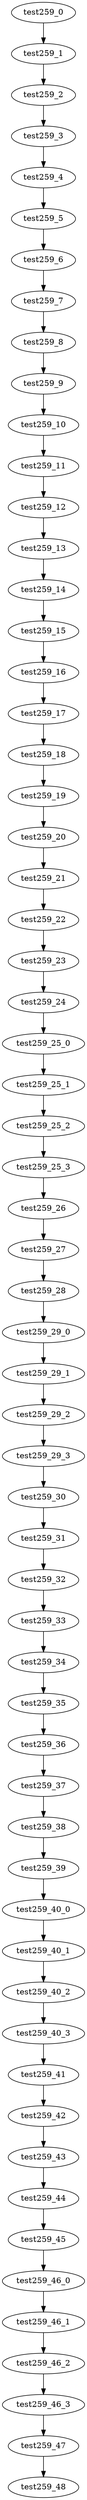 digraph G {
test259_0->test259_1;
test259_1->test259_2;
test259_2->test259_3;
test259_3->test259_4;
test259_4->test259_5;
test259_5->test259_6;
test259_6->test259_7;
test259_7->test259_8;
test259_8->test259_9;
test259_9->test259_10;
test259_10->test259_11;
test259_11->test259_12;
test259_12->test259_13;
test259_13->test259_14;
test259_14->test259_15;
test259_15->test259_16;
test259_16->test259_17;
test259_17->test259_18;
test259_18->test259_19;
test259_19->test259_20;
test259_20->test259_21;
test259_21->test259_22;
test259_22->test259_23;
test259_23->test259_24;
test259_24->test259_25_0;
test259_25_0->test259_25_1;
test259_25_1->test259_25_2;
test259_25_2->test259_25_3;
test259_25_3->test259_26;
test259_26->test259_27;
test259_27->test259_28;
test259_28->test259_29_0;
test259_29_0->test259_29_1;
test259_29_1->test259_29_2;
test259_29_2->test259_29_3;
test259_29_3->test259_30;
test259_30->test259_31;
test259_31->test259_32;
test259_32->test259_33;
test259_33->test259_34;
test259_34->test259_35;
test259_35->test259_36;
test259_36->test259_37;
test259_37->test259_38;
test259_38->test259_39;
test259_39->test259_40_0;
test259_40_0->test259_40_1;
test259_40_1->test259_40_2;
test259_40_2->test259_40_3;
test259_40_3->test259_41;
test259_41->test259_42;
test259_42->test259_43;
test259_43->test259_44;
test259_44->test259_45;
test259_45->test259_46_0;
test259_46_0->test259_46_1;
test259_46_1->test259_46_2;
test259_46_2->test259_46_3;
test259_46_3->test259_47;
test259_47->test259_48;

}
